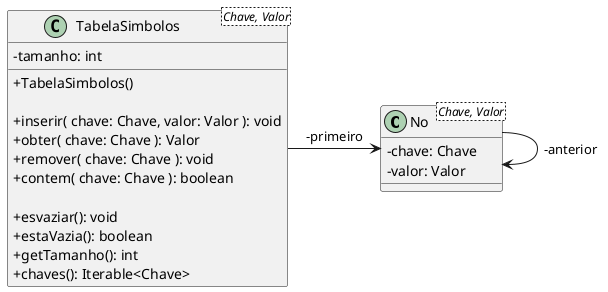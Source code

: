 @startuml

skinparam classAttributeIconSize 0

class No<Chave, Valor> {
    - chave: Chave
    - valor: Valor
}

class TabelaSimbolos<Chave, Valor> {

    - tamanho: int

    + TabelaSimbolos()

    + inserir( chave: Chave, valor: Valor ): void
    + obter( chave: Chave ): Valor
    + remover( chave: Chave ): void
    + contem( chave: Chave ): boolean

    + esvaziar(): void
    + estaVazia(): boolean
    + getTamanho(): int
    + chaves(): Iterable<Chave>

}

TabelaSimbolos -> No: -primeiro

No -> No: -anterior

@enduml
